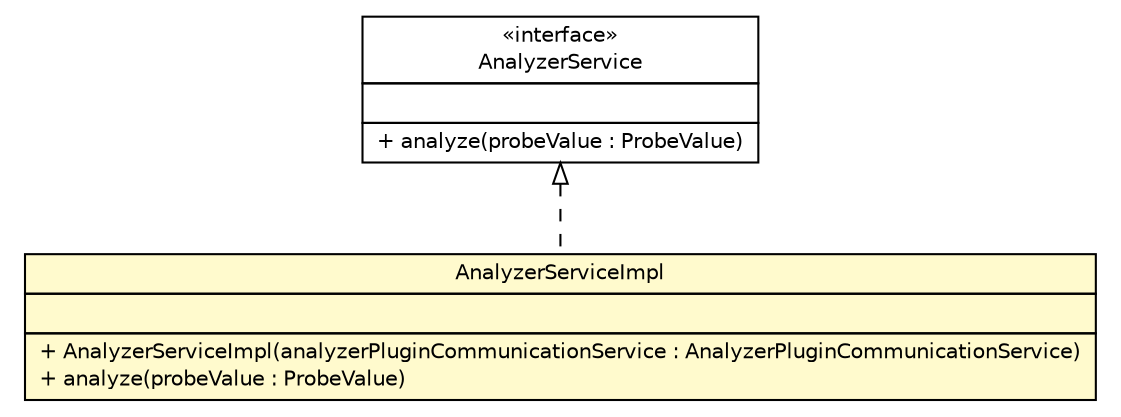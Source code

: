 #!/usr/local/bin/dot
#
# Class diagram 
# Generated by UMLGraph version 5.1 (http://www.umlgraph.org/)
#

digraph G {
	edge [fontname="Helvetica",fontsize=10,labelfontname="Helvetica",labelfontsize=10];
	node [fontname="Helvetica",fontsize=10,shape=plaintext];
	nodesep=0.25;
	ranksep=0.5;
	// net.sereneproject.collector.service.impl.AnalyzerServiceImpl
	c408 [label=<<table title="net.sereneproject.collector.service.impl.AnalyzerServiceImpl" border="0" cellborder="1" cellspacing="0" cellpadding="2" port="p" bgcolor="lemonChiffon" href="./AnalyzerServiceImpl.html">
		<tr><td><table border="0" cellspacing="0" cellpadding="1">
<tr><td align="center" balign="center"> AnalyzerServiceImpl </td></tr>
		</table></td></tr>
		<tr><td><table border="0" cellspacing="0" cellpadding="1">
<tr><td align="left" balign="left">  </td></tr>
		</table></td></tr>
		<tr><td><table border="0" cellspacing="0" cellpadding="1">
<tr><td align="left" balign="left"> + AnalyzerServiceImpl(analyzerPluginCommunicationService : AnalyzerPluginCommunicationService) </td></tr>
<tr><td align="left" balign="left"> + analyze(probeValue : ProbeValue) </td></tr>
		</table></td></tr>
		</table>>, fontname="Helvetica", fontcolor="black", fontsize=10.0];
	// net.sereneproject.collector.service.AnalyzerService
	c412 [label=<<table title="net.sereneproject.collector.service.AnalyzerService" border="0" cellborder="1" cellspacing="0" cellpadding="2" port="p" href="../AnalyzerService.html">
		<tr><td><table border="0" cellspacing="0" cellpadding="1">
<tr><td align="center" balign="center"> &#171;interface&#187; </td></tr>
<tr><td align="center" balign="center"> AnalyzerService </td></tr>
		</table></td></tr>
		<tr><td><table border="0" cellspacing="0" cellpadding="1">
<tr><td align="left" balign="left">  </td></tr>
		</table></td></tr>
		<tr><td><table border="0" cellspacing="0" cellpadding="1">
<tr><td align="left" balign="left"> + analyze(probeValue : ProbeValue) </td></tr>
		</table></td></tr>
		</table>>, fontname="Helvetica", fontcolor="black", fontsize=10.0];
	//net.sereneproject.collector.service.impl.AnalyzerServiceImpl implements net.sereneproject.collector.service.AnalyzerService
	c412:p -> c408:p [dir=back,arrowtail=empty,style=dashed];
}

